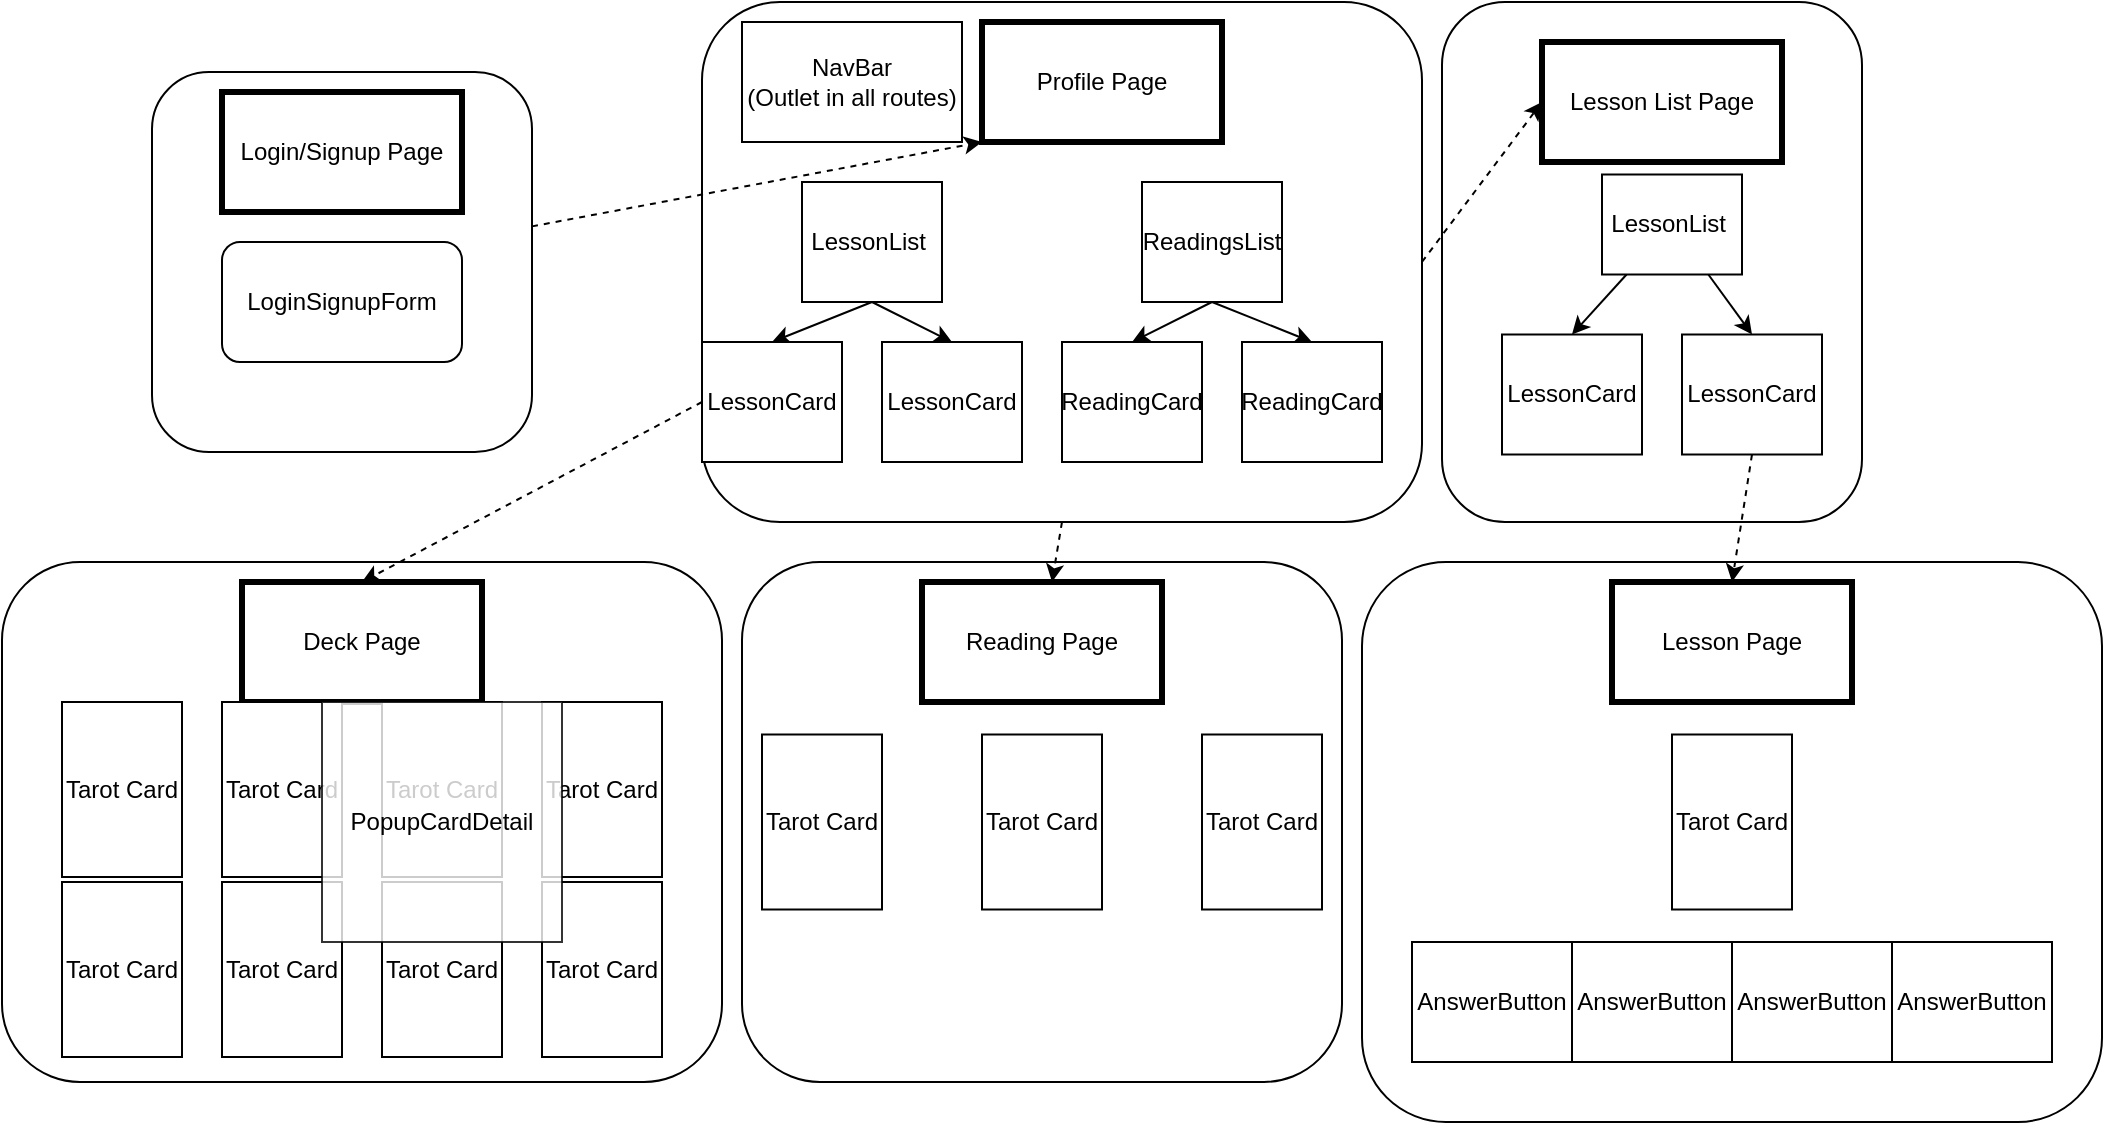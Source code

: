 <mxfile>
    <diagram id="h6O4bB-QtZaEt1iHtjM4" name="Page-1">
        <mxGraphModel dx="2224" dy="1143" grid="1" gridSize="10" guides="1" tooltips="1" connect="1" arrows="1" fold="1" page="0" pageScale="1" pageWidth="850" pageHeight="1100" math="0" shadow="0">
            <root>
                <mxCell id="0"/>
                <mxCell id="1" parent="0"/>
                <mxCell id="3" value="" style="rounded=1;whiteSpace=wrap;html=1;" vertex="1" parent="1">
                    <mxGeometry x="-90" y="-210" width="360" height="260" as="geometry"/>
                </mxCell>
                <mxCell id="4" value="Profile Page" style="rounded=0;whiteSpace=wrap;html=1;shadow=0;strokeWidth=3;" vertex="1" parent="1">
                    <mxGeometry x="50" y="-200" width="120" height="60" as="geometry"/>
                </mxCell>
                <mxCell id="5" value="NavBar&lt;br&gt;(Outlet in all routes)" style="rounded=0;whiteSpace=wrap;html=1;shadow=0;strokeWidth=1;" vertex="1" parent="1">
                    <mxGeometry x="-70" y="-200" width="110" height="60" as="geometry"/>
                </mxCell>
                <mxCell id="10" style="edgeStyle=none;html=1;exitX=0.5;exitY=1;exitDx=0;exitDy=0;entryX=0.5;entryY=0;entryDx=0;entryDy=0;" edge="1" parent="1" source="6" target="7">
                    <mxGeometry relative="1" as="geometry"/>
                </mxCell>
                <mxCell id="11" style="edgeStyle=none;html=1;exitX=0.5;exitY=1;exitDx=0;exitDy=0;entryX=0.5;entryY=0;entryDx=0;entryDy=0;" edge="1" parent="1" source="6" target="8">
                    <mxGeometry relative="1" as="geometry"/>
                </mxCell>
                <mxCell id="6" value="LessonList&amp;nbsp;" style="rounded=0;whiteSpace=wrap;html=1;shadow=0;strokeWidth=1;" vertex="1" parent="1">
                    <mxGeometry x="-40" y="-120" width="70" height="60" as="geometry"/>
                </mxCell>
                <mxCell id="7" value="LessonCard" style="rounded=0;whiteSpace=wrap;html=1;shadow=0;strokeWidth=1;" vertex="1" parent="1">
                    <mxGeometry x="-90" y="-40" width="70" height="60" as="geometry"/>
                </mxCell>
                <mxCell id="8" value="LessonCard" style="rounded=0;whiteSpace=wrap;html=1;shadow=0;strokeWidth=1;" vertex="1" parent="1">
                    <mxGeometry y="-40" width="70" height="60" as="geometry"/>
                </mxCell>
                <mxCell id="16" style="edgeStyle=none;html=1;exitX=0.5;exitY=1;exitDx=0;exitDy=0;entryX=0.5;entryY=0;entryDx=0;entryDy=0;" edge="1" parent="1" source="13" target="15">
                    <mxGeometry relative="1" as="geometry"/>
                </mxCell>
                <mxCell id="17" style="edgeStyle=none;html=1;exitX=0.5;exitY=1;exitDx=0;exitDy=0;entryX=0.5;entryY=0;entryDx=0;entryDy=0;" edge="1" parent="1" source="13" target="14">
                    <mxGeometry relative="1" as="geometry"/>
                </mxCell>
                <mxCell id="13" value="ReadingsList" style="rounded=0;whiteSpace=wrap;html=1;shadow=0;strokeWidth=1;" vertex="1" parent="1">
                    <mxGeometry x="130" y="-120" width="70" height="60" as="geometry"/>
                </mxCell>
                <mxCell id="14" value="ReadingCard" style="rounded=0;whiteSpace=wrap;html=1;shadow=0;strokeWidth=1;" vertex="1" parent="1">
                    <mxGeometry x="180" y="-40" width="70" height="60" as="geometry"/>
                </mxCell>
                <mxCell id="15" value="ReadingCard" style="rounded=0;whiteSpace=wrap;html=1;shadow=0;strokeWidth=1;" vertex="1" parent="1">
                    <mxGeometry x="90" y="-40" width="70" height="60" as="geometry"/>
                </mxCell>
                <mxCell id="18" value="" style="rounded=1;whiteSpace=wrap;html=1;" vertex="1" parent="1">
                    <mxGeometry x="-440" y="70" width="360" height="260" as="geometry"/>
                </mxCell>
                <mxCell id="19" value="Deck Page" style="rounded=0;whiteSpace=wrap;html=1;shadow=0;strokeWidth=3;" vertex="1" parent="1">
                    <mxGeometry x="-320" y="80" width="120" height="60" as="geometry"/>
                </mxCell>
                <mxCell id="22" value="Tarot Card" style="rounded=0;whiteSpace=wrap;html=1;shadow=0;strokeWidth=1;" vertex="1" parent="1">
                    <mxGeometry x="-410" y="230" width="60" height="87.5" as="geometry"/>
                </mxCell>
                <mxCell id="24" value="Tarot Card" style="rounded=0;whiteSpace=wrap;html=1;shadow=0;strokeWidth=1;" vertex="1" parent="1">
                    <mxGeometry x="-330" y="230" width="60" height="87.5" as="geometry"/>
                </mxCell>
                <mxCell id="25" value="Tarot Card" style="rounded=0;whiteSpace=wrap;html=1;shadow=0;strokeWidth=1;" vertex="1" parent="1">
                    <mxGeometry x="-250" y="230" width="60" height="87.5" as="geometry"/>
                </mxCell>
                <mxCell id="26" value="Tarot Card" style="rounded=0;whiteSpace=wrap;html=1;shadow=0;strokeWidth=1;" vertex="1" parent="1">
                    <mxGeometry x="-170" y="230" width="60" height="87.5" as="geometry"/>
                </mxCell>
                <mxCell id="28" value="Tarot Card" style="rounded=0;whiteSpace=wrap;html=1;shadow=0;strokeWidth=1;" vertex="1" parent="1">
                    <mxGeometry x="-410" y="140" width="60" height="87.5" as="geometry"/>
                </mxCell>
                <mxCell id="29" value="Tarot Card" style="rounded=0;whiteSpace=wrap;html=1;shadow=0;strokeWidth=1;" vertex="1" parent="1">
                    <mxGeometry x="-330" y="140" width="60" height="87.5" as="geometry"/>
                </mxCell>
                <mxCell id="30" value="Tarot Card" style="rounded=0;whiteSpace=wrap;html=1;shadow=0;strokeWidth=1;" vertex="1" parent="1">
                    <mxGeometry x="-250" y="140" width="60" height="87.5" as="geometry"/>
                </mxCell>
                <mxCell id="31" value="Tarot Card" style="rounded=0;whiteSpace=wrap;html=1;shadow=0;strokeWidth=1;" vertex="1" parent="1">
                    <mxGeometry x="-170" y="140" width="60" height="87.5" as="geometry"/>
                </mxCell>
                <mxCell id="27" value="PopupCardDetail" style="whiteSpace=wrap;html=1;aspect=fixed;shadow=0;strokeWidth=1;opacity=80;" vertex="1" parent="1">
                    <mxGeometry x="-280" y="140" width="120" height="120" as="geometry"/>
                </mxCell>
                <mxCell id="33" value="" style="rounded=1;whiteSpace=wrap;html=1;" vertex="1" parent="1">
                    <mxGeometry x="-70" y="70" width="300" height="260" as="geometry"/>
                </mxCell>
                <mxCell id="34" value="Reading Page" style="rounded=0;whiteSpace=wrap;html=1;shadow=0;strokeWidth=3;" vertex="1" parent="1">
                    <mxGeometry x="20" y="80" width="120" height="60" as="geometry"/>
                </mxCell>
                <mxCell id="36" value="Tarot Card" style="rounded=0;whiteSpace=wrap;html=1;shadow=0;strokeWidth=1;" vertex="1" parent="1">
                    <mxGeometry x="-60" y="156.25" width="60" height="87.5" as="geometry"/>
                </mxCell>
                <mxCell id="37" value="Tarot Card" style="rounded=0;whiteSpace=wrap;html=1;shadow=0;strokeWidth=1;" vertex="1" parent="1">
                    <mxGeometry x="50" y="156.25" width="60" height="87.5" as="geometry"/>
                </mxCell>
                <mxCell id="38" value="Tarot Card" style="rounded=0;whiteSpace=wrap;html=1;shadow=0;strokeWidth=1;" vertex="1" parent="1">
                    <mxGeometry x="160" y="156.25" width="60" height="87.5" as="geometry"/>
                </mxCell>
                <mxCell id="39" value="" style="rounded=1;whiteSpace=wrap;html=1;" vertex="1" parent="1">
                    <mxGeometry x="280" y="-210" width="210" height="260" as="geometry"/>
                </mxCell>
                <mxCell id="40" value="Lesson List Page" style="rounded=0;whiteSpace=wrap;html=1;shadow=0;strokeWidth=3;" vertex="1" parent="1">
                    <mxGeometry x="330" y="-190" width="120" height="60" as="geometry"/>
                </mxCell>
                <mxCell id="44" style="edgeStyle=none;html=1;entryX=0.5;entryY=0;entryDx=0;entryDy=0;" edge="1" parent="1" source="41" target="42">
                    <mxGeometry relative="1" as="geometry"/>
                </mxCell>
                <mxCell id="66" style="edgeStyle=none;html=1;entryX=0.5;entryY=0;entryDx=0;entryDy=0;" edge="1" parent="1" source="41" target="43">
                    <mxGeometry relative="1" as="geometry"/>
                </mxCell>
                <mxCell id="41" value="LessonList&amp;nbsp;" style="rounded=0;whiteSpace=wrap;html=1;shadow=0;strokeWidth=1;" vertex="1" parent="1">
                    <mxGeometry x="360" y="-123.75" width="70" height="50" as="geometry"/>
                </mxCell>
                <mxCell id="42" value="LessonCard" style="rounded=0;whiteSpace=wrap;html=1;shadow=0;strokeWidth=1;" vertex="1" parent="1">
                    <mxGeometry x="310" y="-43.75" width="70" height="60" as="geometry"/>
                </mxCell>
                <mxCell id="43" value="LessonCard" style="rounded=0;whiteSpace=wrap;html=1;shadow=0;strokeWidth=1;" vertex="1" parent="1">
                    <mxGeometry x="400" y="-43.75" width="70" height="60" as="geometry"/>
                </mxCell>
                <mxCell id="47" value="" style="rounded=1;whiteSpace=wrap;html=1;" vertex="1" parent="1">
                    <mxGeometry x="240" y="70" width="370" height="280" as="geometry"/>
                </mxCell>
                <mxCell id="48" value="Lesson Page" style="rounded=0;whiteSpace=wrap;html=1;shadow=0;strokeWidth=3;" vertex="1" parent="1">
                    <mxGeometry x="365" y="80" width="120" height="60" as="geometry"/>
                </mxCell>
                <mxCell id="54" value="Tarot Card" style="rounded=0;whiteSpace=wrap;html=1;shadow=0;strokeWidth=1;" vertex="1" parent="1">
                    <mxGeometry x="395" y="156.25" width="60" height="87.5" as="geometry"/>
                </mxCell>
                <mxCell id="55" value="AnswerButton" style="rounded=0;whiteSpace=wrap;html=1;shadow=0;strokeWidth=1;" vertex="1" parent="1">
                    <mxGeometry x="265" y="260" width="80" height="60" as="geometry"/>
                </mxCell>
                <mxCell id="56" value="AnswerButton" style="rounded=0;whiteSpace=wrap;html=1;shadow=0;strokeWidth=1;" vertex="1" parent="1">
                    <mxGeometry x="505" y="260" width="80" height="60" as="geometry"/>
                </mxCell>
                <mxCell id="57" value="AnswerButton" style="rounded=0;whiteSpace=wrap;html=1;shadow=0;strokeWidth=1;" vertex="1" parent="1">
                    <mxGeometry x="345" y="260" width="80" height="60" as="geometry"/>
                </mxCell>
                <mxCell id="58" value="AnswerButton" style="rounded=0;whiteSpace=wrap;html=1;shadow=0;strokeWidth=1;" vertex="1" parent="1">
                    <mxGeometry x="425" y="260" width="80" height="60" as="geometry"/>
                </mxCell>
                <mxCell id="63" style="edgeStyle=none;html=1;exitX=0.5;exitY=1;exitDx=0;exitDy=0;entryX=0.5;entryY=0;entryDx=0;entryDy=0;dashed=1;" edge="1" parent="1" source="43" target="48">
                    <mxGeometry relative="1" as="geometry"/>
                </mxCell>
                <mxCell id="64" value="" style="rounded=1;whiteSpace=wrap;html=1;shadow=0;strokeWidth=1;" vertex="1" parent="1">
                    <mxGeometry x="-365" y="-175" width="190" height="190" as="geometry"/>
                </mxCell>
                <mxCell id="65" value="Login/Signup Page" style="rounded=0;whiteSpace=wrap;html=1;shadow=0;strokeWidth=3;" vertex="1" parent="1">
                    <mxGeometry x="-330" y="-165" width="120" height="60" as="geometry"/>
                </mxCell>
                <mxCell id="67" style="edgeStyle=none;html=1;exitX=0.5;exitY=1;exitDx=0;exitDy=0;dashed=1;" edge="1" parent="1" source="3" target="34">
                    <mxGeometry relative="1" as="geometry"/>
                </mxCell>
                <mxCell id="68" style="edgeStyle=none;html=1;exitX=1;exitY=0.5;exitDx=0;exitDy=0;entryX=0;entryY=0.5;entryDx=0;entryDy=0;dashed=1;" edge="1" parent="1" source="3" target="40">
                    <mxGeometry relative="1" as="geometry"/>
                </mxCell>
                <mxCell id="70" style="edgeStyle=none;html=1;exitX=0;exitY=0.5;exitDx=0;exitDy=0;entryX=0.5;entryY=0;entryDx=0;entryDy=0;dashed=1;" edge="1" parent="1" source="7" target="19">
                    <mxGeometry relative="1" as="geometry"/>
                </mxCell>
                <mxCell id="71" value="LoginSignupForm" style="rounded=1;whiteSpace=wrap;html=1;shadow=0;strokeWidth=1;" vertex="1" parent="1">
                    <mxGeometry x="-330" y="-90" width="120" height="60" as="geometry"/>
                </mxCell>
                <mxCell id="72" style="edgeStyle=none;html=1;dashed=1;entryX=0;entryY=1;entryDx=0;entryDy=0;" edge="1" parent="1" source="64" target="4">
                    <mxGeometry relative="1" as="geometry"/>
                </mxCell>
            </root>
        </mxGraphModel>
    </diagram>
</mxfile>